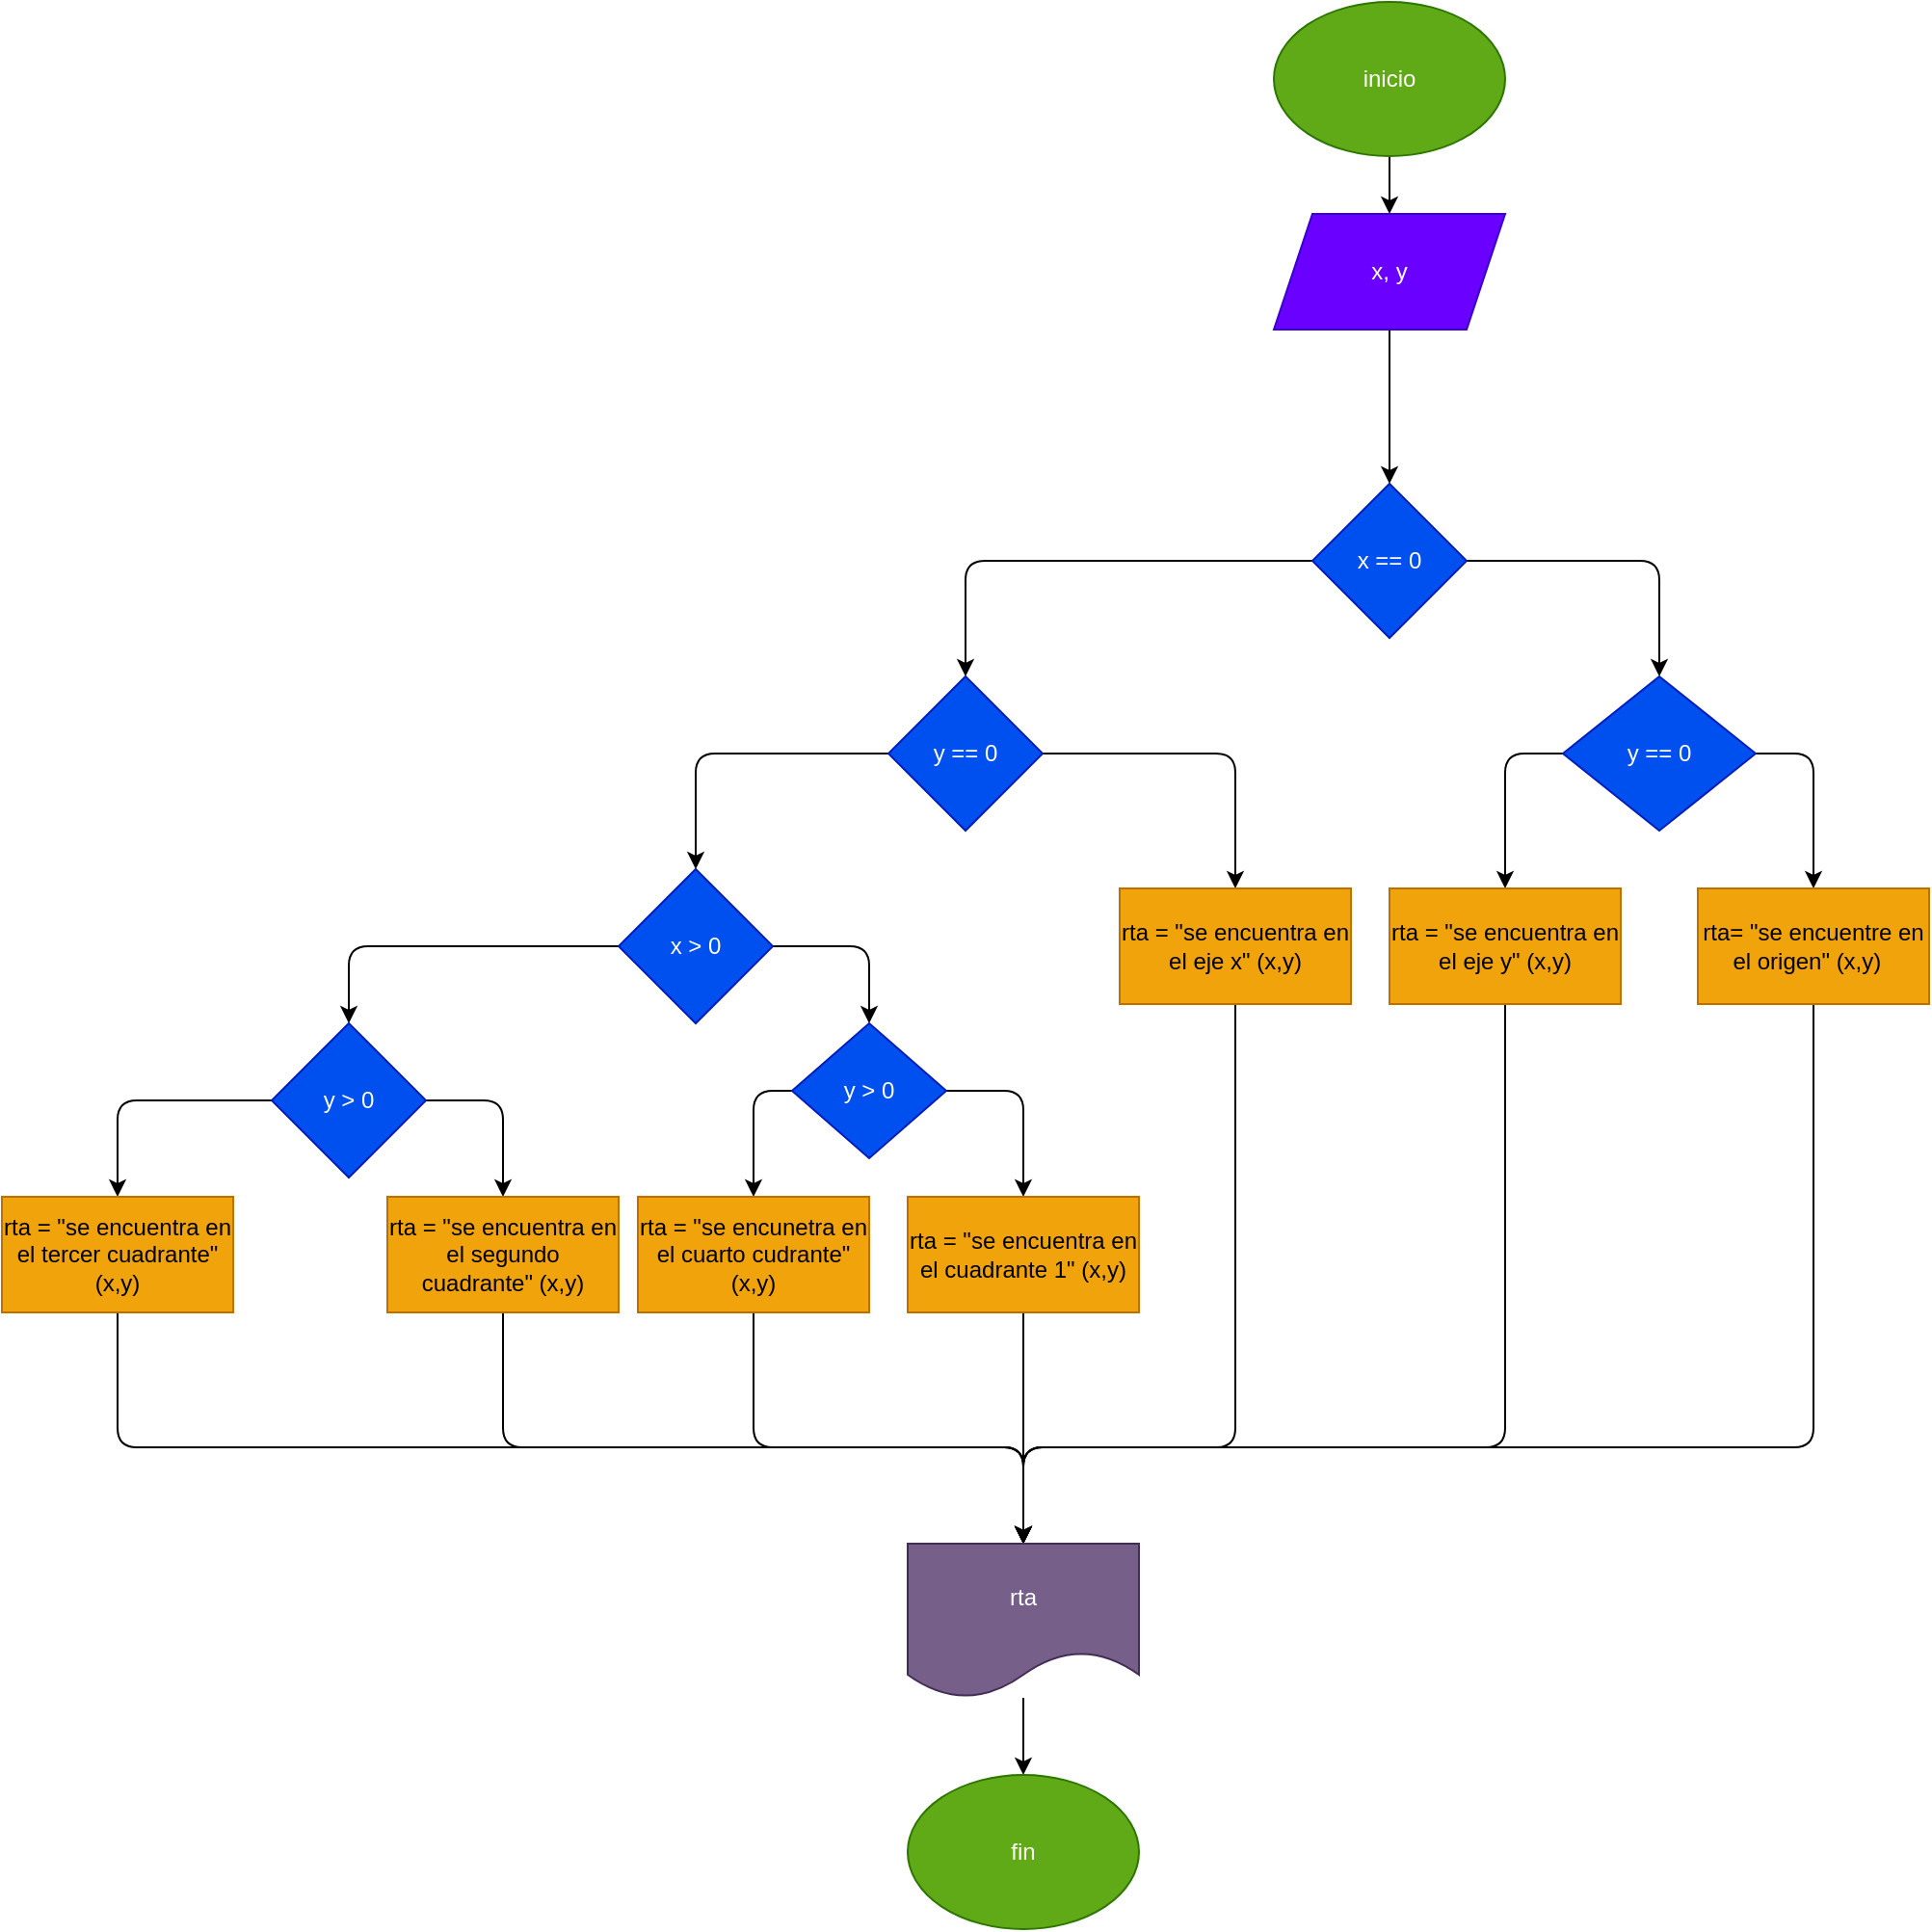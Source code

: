 <mxfile>
    <diagram id="2c5H5ULHAX332n4wIGtJ" name="Página-1">
        <mxGraphModel dx="2007" dy="874" grid="1" gridSize="10" guides="1" tooltips="1" connect="1" arrows="1" fold="1" page="1" pageScale="1" pageWidth="850" pageHeight="1100" math="0" shadow="0">
            <root>
                <mxCell id="0"/>
                <mxCell id="1" parent="0"/>
                <mxCell id="4" value="" style="edgeStyle=none;html=1;" edge="1" parent="1" source="2" target="3">
                    <mxGeometry relative="1" as="geometry"/>
                </mxCell>
                <mxCell id="2" value="inicio" style="ellipse;whiteSpace=wrap;html=1;fillColor=#60a917;fontColor=#ffffff;strokeColor=#2D7600;" vertex="1" parent="1">
                    <mxGeometry x="320" y="100" width="120" height="80" as="geometry"/>
                </mxCell>
                <mxCell id="6" value="" style="edgeStyle=none;html=1;" edge="1" parent="1" source="3" target="5">
                    <mxGeometry relative="1" as="geometry"/>
                </mxCell>
                <mxCell id="3" value="x, y" style="shape=parallelogram;perimeter=parallelogramPerimeter;whiteSpace=wrap;html=1;fixedSize=1;fillColor=#6a00ff;fontColor=#ffffff;strokeColor=#3700CC;" vertex="1" parent="1">
                    <mxGeometry x="320" y="210" width="120" height="60" as="geometry"/>
                </mxCell>
                <mxCell id="9" value="" style="edgeStyle=none;html=1;exitX=1;exitY=0.5;exitDx=0;exitDy=0;entryX=0.5;entryY=0;entryDx=0;entryDy=0;" edge="1" parent="1" source="5" target="8">
                    <mxGeometry relative="1" as="geometry">
                        <Array as="points">
                            <mxPoint x="520" y="390"/>
                        </Array>
                    </mxGeometry>
                </mxCell>
                <mxCell id="15" value="" style="edgeStyle=none;html=1;entryX=0.5;entryY=0;entryDx=0;entryDy=0;exitX=0;exitY=0.5;exitDx=0;exitDy=0;" edge="1" parent="1" source="5" target="14">
                    <mxGeometry relative="1" as="geometry">
                        <mxPoint x="340" y="400" as="sourcePoint"/>
                        <Array as="points">
                            <mxPoint x="160" y="390"/>
                        </Array>
                    </mxGeometry>
                </mxCell>
                <mxCell id="5" value="x == 0" style="rhombus;whiteSpace=wrap;html=1;fillColor=#0050ef;fontColor=#ffffff;strokeColor=#001DBC;" vertex="1" parent="1">
                    <mxGeometry x="340" y="350" width="80" height="80" as="geometry"/>
                </mxCell>
                <mxCell id="11" value="" style="edgeStyle=none;html=1;exitX=1;exitY=0.5;exitDx=0;exitDy=0;" edge="1" parent="1" source="8" target="10">
                    <mxGeometry relative="1" as="geometry">
                        <Array as="points">
                            <mxPoint x="600" y="490"/>
                        </Array>
                    </mxGeometry>
                </mxCell>
                <mxCell id="13" value="" style="edgeStyle=none;html=1;exitX=0;exitY=0.5;exitDx=0;exitDy=0;entryX=0.5;entryY=0;entryDx=0;entryDy=0;" edge="1" parent="1" source="8" target="12">
                    <mxGeometry relative="1" as="geometry">
                        <Array as="points">
                            <mxPoint x="440" y="490"/>
                        </Array>
                    </mxGeometry>
                </mxCell>
                <mxCell id="8" value="y == 0" style="rhombus;whiteSpace=wrap;html=1;fillColor=#0050ef;fontColor=#ffffff;strokeColor=#001DBC;" vertex="1" parent="1">
                    <mxGeometry x="470" y="450" width="100" height="80" as="geometry"/>
                </mxCell>
                <mxCell id="48" style="edgeStyle=none;html=1;entryX=0.5;entryY=0;entryDx=0;entryDy=0;" edge="1" parent="1" source="10" target="42">
                    <mxGeometry relative="1" as="geometry">
                        <Array as="points">
                            <mxPoint x="600" y="850"/>
                            <mxPoint x="190" y="850"/>
                        </Array>
                    </mxGeometry>
                </mxCell>
                <mxCell id="10" value="rta= &quot;se encuentre en el origen&quot; (x,y)&amp;nbsp;&amp;nbsp;" style="whiteSpace=wrap;html=1;fillColor=#f0a30a;fontColor=#000000;strokeColor=#BD7000;" vertex="1" parent="1">
                    <mxGeometry x="540" y="560" width="120" height="60" as="geometry"/>
                </mxCell>
                <mxCell id="47" style="edgeStyle=none;html=1;entryX=0.5;entryY=0;entryDx=0;entryDy=0;" edge="1" parent="1" source="12" target="42">
                    <mxGeometry relative="1" as="geometry">
                        <Array as="points">
                            <mxPoint x="440" y="850"/>
                            <mxPoint x="190" y="850"/>
                        </Array>
                    </mxGeometry>
                </mxCell>
                <mxCell id="12" value="rta = &quot;se encuentra en el eje y&quot; (x,y)" style="whiteSpace=wrap;html=1;fillColor=#f0a30a;fontColor=#000000;strokeColor=#BD7000;" vertex="1" parent="1">
                    <mxGeometry x="380" y="560" width="120" height="60" as="geometry"/>
                </mxCell>
                <mxCell id="17" value="" style="edgeStyle=none;html=1;entryX=0.5;entryY=0;entryDx=0;entryDy=0;exitX=1;exitY=0.5;exitDx=0;exitDy=0;" edge="1" parent="1" source="14" target="16">
                    <mxGeometry relative="1" as="geometry">
                        <Array as="points">
                            <mxPoint x="300" y="490"/>
                        </Array>
                    </mxGeometry>
                </mxCell>
                <mxCell id="19" value="" style="edgeStyle=none;html=1;entryX=0.5;entryY=0;entryDx=0;entryDy=0;exitX=0;exitY=0.5;exitDx=0;exitDy=0;" edge="1" parent="1" source="14" target="20">
                    <mxGeometry relative="1" as="geometry">
                        <mxPoint x="50" y="560" as="targetPoint"/>
                        <Array as="points">
                            <mxPoint x="20" y="490"/>
                        </Array>
                    </mxGeometry>
                </mxCell>
                <mxCell id="14" value="y == 0" style="rhombus;whiteSpace=wrap;html=1;fillColor=#0050ef;fontColor=#ffffff;strokeColor=#001DBC;" vertex="1" parent="1">
                    <mxGeometry x="120" y="450" width="80" height="80" as="geometry"/>
                </mxCell>
                <mxCell id="46" style="edgeStyle=none;html=1;entryX=0.5;entryY=0;entryDx=0;entryDy=0;" edge="1" parent="1" source="16" target="42">
                    <mxGeometry relative="1" as="geometry">
                        <Array as="points">
                            <mxPoint x="300" y="850"/>
                            <mxPoint x="190" y="850"/>
                        </Array>
                    </mxGeometry>
                </mxCell>
                <mxCell id="16" value="rta = &quot;se encuentra en el eje x&quot; (x,y)" style="whiteSpace=wrap;html=1;fillColor=#f0a30a;fontColor=#000000;strokeColor=#BD7000;" vertex="1" parent="1">
                    <mxGeometry x="240" y="560" width="120" height="60" as="geometry"/>
                </mxCell>
                <mxCell id="26" style="edgeStyle=none;html=1;entryX=0.5;entryY=0;entryDx=0;entryDy=0;exitX=1;exitY=0.5;exitDx=0;exitDy=0;" edge="1" parent="1" source="20" target="25">
                    <mxGeometry relative="1" as="geometry">
                        <Array as="points">
                            <mxPoint x="110" y="590"/>
                        </Array>
                    </mxGeometry>
                </mxCell>
                <mxCell id="34" value="" style="edgeStyle=none;html=1;entryX=0.5;entryY=0;entryDx=0;entryDy=0;exitX=0;exitY=0.5;exitDx=0;exitDy=0;" edge="1" parent="1" source="20" target="33">
                    <mxGeometry relative="1" as="geometry">
                        <Array as="points">
                            <mxPoint x="-160" y="590"/>
                        </Array>
                    </mxGeometry>
                </mxCell>
                <mxCell id="20" value="x &amp;gt; 0" style="rhombus;whiteSpace=wrap;html=1;fillColor=#0050ef;fontColor=#ffffff;strokeColor=#001DBC;" vertex="1" parent="1">
                    <mxGeometry x="-20" y="550" width="80" height="80" as="geometry"/>
                </mxCell>
                <mxCell id="28" value="" style="edgeStyle=none;html=1;exitX=1;exitY=0.5;exitDx=0;exitDy=0;entryX=0.5;entryY=0;entryDx=0;entryDy=0;" edge="1" parent="1" source="25" target="27">
                    <mxGeometry relative="1" as="geometry">
                        <Array as="points">
                            <mxPoint x="190" y="665"/>
                        </Array>
                    </mxGeometry>
                </mxCell>
                <mxCell id="31" style="edgeStyle=none;html=1;entryX=0.5;entryY=0;entryDx=0;entryDy=0;exitX=0;exitY=0.5;exitDx=0;exitDy=0;" edge="1" parent="1" source="25" target="32">
                    <mxGeometry relative="1" as="geometry">
                        <mxPoint x="40" y="720" as="targetPoint"/>
                        <Array as="points">
                            <mxPoint x="50" y="665"/>
                        </Array>
                    </mxGeometry>
                </mxCell>
                <mxCell id="25" value="y &amp;gt; 0" style="rhombus;whiteSpace=wrap;html=1;fillColor=#0050ef;fontColor=#ffffff;strokeColor=#001DBC;" vertex="1" parent="1">
                    <mxGeometry x="70" y="630" width="80" height="70" as="geometry"/>
                </mxCell>
                <mxCell id="45" style="edgeStyle=none;html=1;entryX=0.5;entryY=0;entryDx=0;entryDy=0;" edge="1" parent="1" source="27" target="42">
                    <mxGeometry relative="1" as="geometry"/>
                </mxCell>
                <mxCell id="27" value="rta = &quot;se encuentra en el cuadrante 1&quot; (x,y)" style="whiteSpace=wrap;html=1;fillColor=#f0a30a;fontColor=#000000;strokeColor=#BD7000;" vertex="1" parent="1">
                    <mxGeometry x="130" y="720" width="120" height="60" as="geometry"/>
                </mxCell>
                <mxCell id="44" style="edgeStyle=none;html=1;entryX=0.5;entryY=0;entryDx=0;entryDy=0;" edge="1" parent="1" source="32" target="42">
                    <mxGeometry relative="1" as="geometry">
                        <Array as="points">
                            <mxPoint x="50" y="850"/>
                            <mxPoint x="190" y="850"/>
                        </Array>
                    </mxGeometry>
                </mxCell>
                <mxCell id="32" value="rta = &quot;se encunetra en el cuarto cudrante&quot; (x,y)" style="rounded=0;whiteSpace=wrap;html=1;fillColor=#f0a30a;fontColor=#000000;strokeColor=#BD7000;" vertex="1" parent="1">
                    <mxGeometry x="-10" y="720" width="120" height="60" as="geometry"/>
                </mxCell>
                <mxCell id="36" value="" style="edgeStyle=none;html=1;entryX=0.5;entryY=0;entryDx=0;entryDy=0;exitX=1;exitY=0.5;exitDx=0;exitDy=0;" edge="1" parent="1" source="33" target="35">
                    <mxGeometry relative="1" as="geometry">
                        <Array as="points">
                            <mxPoint x="-80" y="670"/>
                        </Array>
                    </mxGeometry>
                </mxCell>
                <mxCell id="40" value="" style="edgeStyle=none;html=1;entryX=0.5;entryY=0;entryDx=0;entryDy=0;exitX=0;exitY=0.5;exitDx=0;exitDy=0;" edge="1" parent="1" source="33" target="39">
                    <mxGeometry relative="1" as="geometry">
                        <Array as="points">
                            <mxPoint x="-280" y="670"/>
                        </Array>
                    </mxGeometry>
                </mxCell>
                <mxCell id="33" value="y &amp;gt; 0" style="rhombus;whiteSpace=wrap;html=1;fillColor=#0050ef;fontColor=#ffffff;strokeColor=#001DBC;" vertex="1" parent="1">
                    <mxGeometry x="-200" y="630" width="80" height="80" as="geometry"/>
                </mxCell>
                <mxCell id="43" style="edgeStyle=none;html=1;entryX=0.5;entryY=0;entryDx=0;entryDy=0;" edge="1" parent="1" source="35" target="42">
                    <mxGeometry relative="1" as="geometry">
                        <Array as="points">
                            <mxPoint x="-80" y="850"/>
                            <mxPoint x="190" y="850"/>
                        </Array>
                    </mxGeometry>
                </mxCell>
                <mxCell id="35" value="rta = &quot;se encuentra en el segundo cuadrante&quot; (x,y)" style="whiteSpace=wrap;html=1;fillColor=#f0a30a;fontColor=#000000;strokeColor=#BD7000;" vertex="1" parent="1">
                    <mxGeometry x="-140" y="720" width="120" height="60" as="geometry"/>
                </mxCell>
                <mxCell id="41" style="edgeStyle=none;html=1;entryX=0.5;entryY=0;entryDx=0;entryDy=0;" edge="1" parent="1" source="39" target="42">
                    <mxGeometry relative="1" as="geometry">
                        <mxPoint x="180" y="900" as="targetPoint"/>
                        <Array as="points">
                            <mxPoint x="-280" y="850"/>
                            <mxPoint x="190" y="850"/>
                        </Array>
                    </mxGeometry>
                </mxCell>
                <mxCell id="39" value="rta = &quot;se encuentra en el tercer cuadrante&quot; (x,y)" style="whiteSpace=wrap;html=1;fillColor=#f0a30a;fontColor=#000000;strokeColor=#BD7000;" vertex="1" parent="1">
                    <mxGeometry x="-340" y="720" width="120" height="60" as="geometry"/>
                </mxCell>
                <mxCell id="50" value="" style="edgeStyle=none;html=1;" edge="1" parent="1" source="42" target="49">
                    <mxGeometry relative="1" as="geometry"/>
                </mxCell>
                <mxCell id="42" value="rta" style="shape=document;whiteSpace=wrap;html=1;boundedLbl=1;fillColor=#76608a;fontColor=#ffffff;strokeColor=#432D57;" vertex="1" parent="1">
                    <mxGeometry x="130" y="900" width="120" height="80" as="geometry"/>
                </mxCell>
                <mxCell id="49" value="fin" style="ellipse;whiteSpace=wrap;html=1;fillColor=#60a917;fontColor=#ffffff;strokeColor=#2D7600;" vertex="1" parent="1">
                    <mxGeometry x="130" y="1020" width="120" height="80" as="geometry"/>
                </mxCell>
            </root>
        </mxGraphModel>
    </diagram>
</mxfile>
